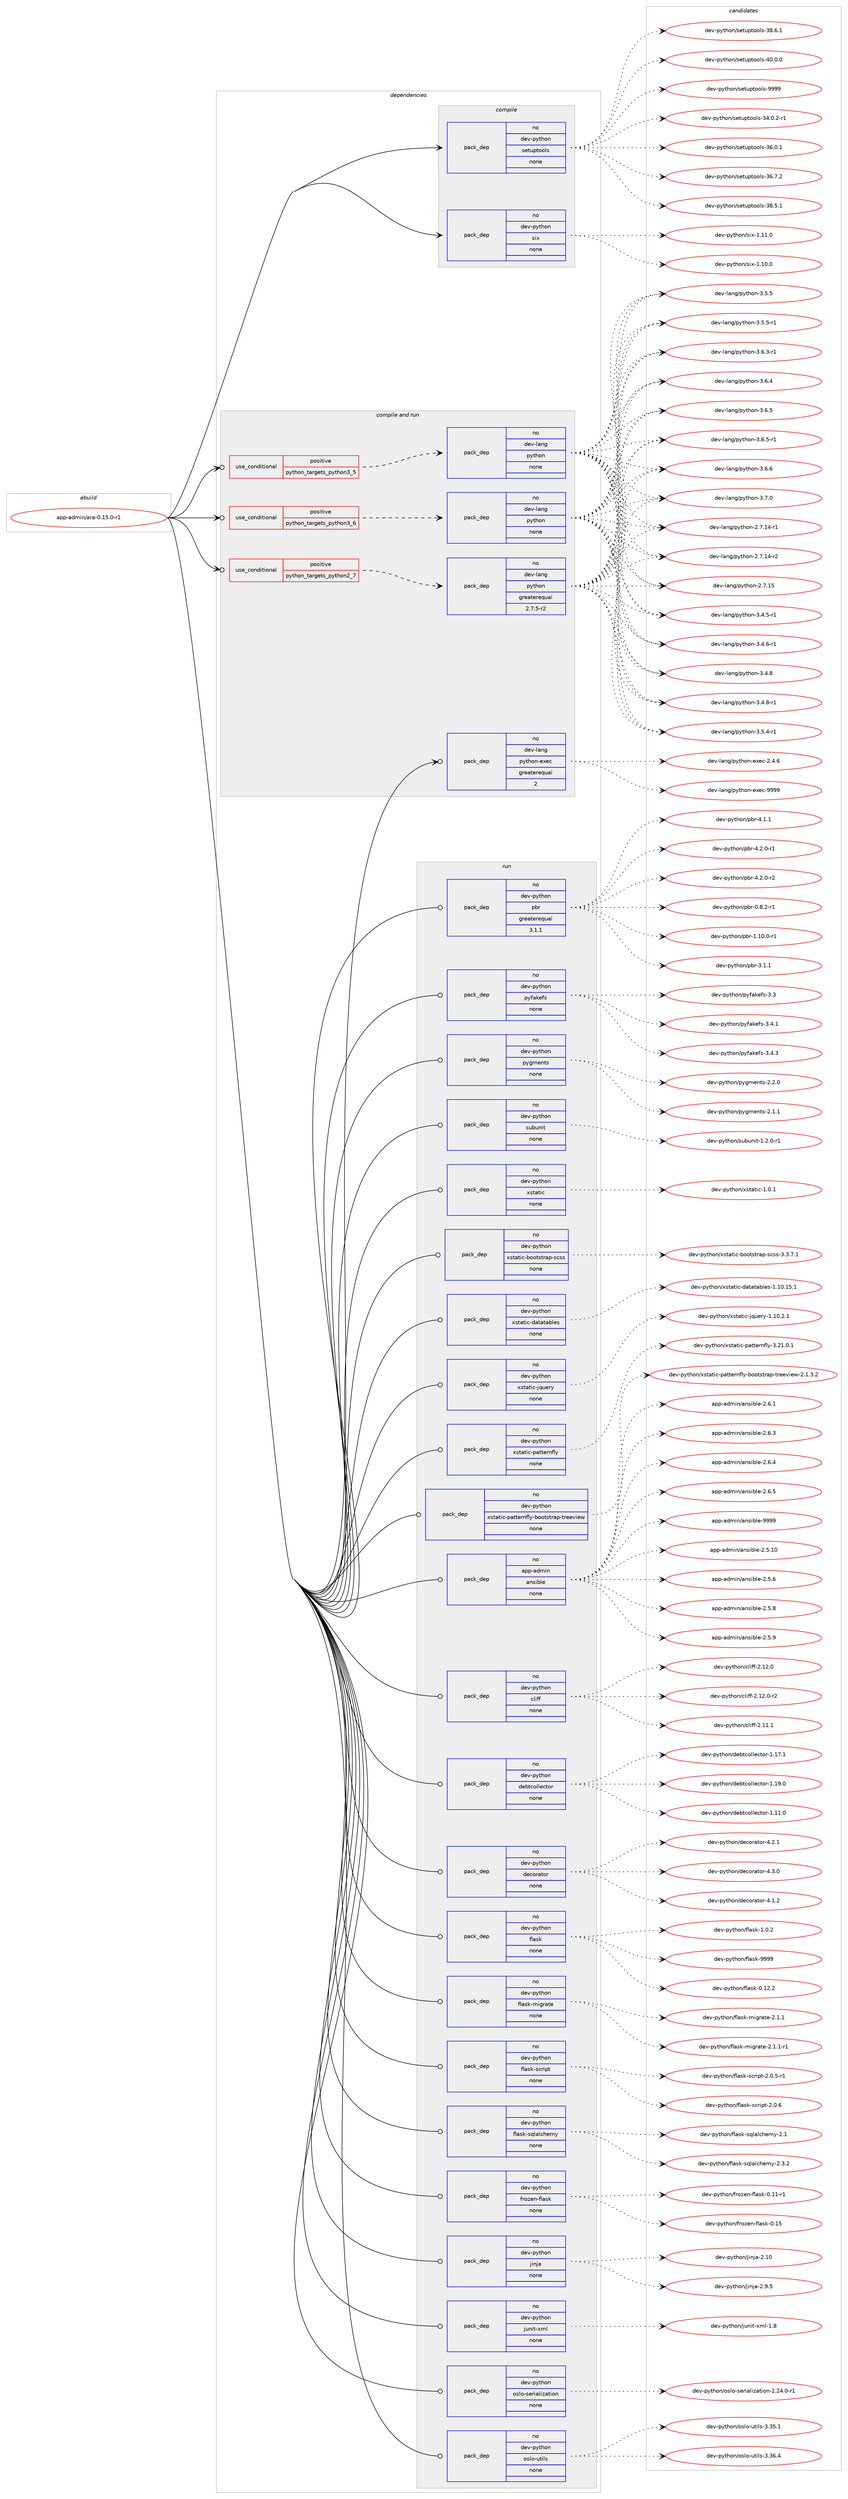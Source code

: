 digraph prolog {

# *************
# Graph options
# *************

newrank=true;
concentrate=true;
compound=true;
graph [rankdir=LR,fontname=Helvetica,fontsize=10,ranksep=1.5];#, ranksep=2.5, nodesep=0.2];
edge  [arrowhead=vee];
node  [fontname=Helvetica,fontsize=10];

# **********
# The ebuild
# **********

subgraph cluster_leftcol {
color=gray;
rank=same;
label=<<i>ebuild</i>>;
id [label="app-admin/ara-0.15.0-r1", color=red, width=4, href="../app-admin/ara-0.15.0-r1.svg"];
}

# ****************
# The dependencies
# ****************

subgraph cluster_midcol {
color=gray;
label=<<i>dependencies</i>>;
subgraph cluster_compile {
fillcolor="#eeeeee";
style=filled;
label=<<i>compile</i>>;
subgraph pack470 {
dependency551 [label=<<TABLE BORDER="0" CELLBORDER="1" CELLSPACING="0" CELLPADDING="4" WIDTH="220"><TR><TD ROWSPAN="6" CELLPADDING="30">pack_dep</TD></TR><TR><TD WIDTH="110">no</TD></TR><TR><TD>dev-python</TD></TR><TR><TD>setuptools</TD></TR><TR><TD>none</TD></TR><TR><TD></TD></TR></TABLE>>, shape=none, color=blue];
}
id:e -> dependency551:w [weight=20,style="solid",arrowhead="vee"];
subgraph pack471 {
dependency552 [label=<<TABLE BORDER="0" CELLBORDER="1" CELLSPACING="0" CELLPADDING="4" WIDTH="220"><TR><TD ROWSPAN="6" CELLPADDING="30">pack_dep</TD></TR><TR><TD WIDTH="110">no</TD></TR><TR><TD>dev-python</TD></TR><TR><TD>six</TD></TR><TR><TD>none</TD></TR><TR><TD></TD></TR></TABLE>>, shape=none, color=blue];
}
id:e -> dependency552:w [weight=20,style="solid",arrowhead="vee"];
}
subgraph cluster_compileandrun {
fillcolor="#eeeeee";
style=filled;
label=<<i>compile and run</i>>;
subgraph cond77 {
dependency553 [label=<<TABLE BORDER="0" CELLBORDER="1" CELLSPACING="0" CELLPADDING="4"><TR><TD ROWSPAN="3" CELLPADDING="10">use_conditional</TD></TR><TR><TD>positive</TD></TR><TR><TD>python_targets_python2_7</TD></TR></TABLE>>, shape=none, color=red];
subgraph pack472 {
dependency554 [label=<<TABLE BORDER="0" CELLBORDER="1" CELLSPACING="0" CELLPADDING="4" WIDTH="220"><TR><TD ROWSPAN="6" CELLPADDING="30">pack_dep</TD></TR><TR><TD WIDTH="110">no</TD></TR><TR><TD>dev-lang</TD></TR><TR><TD>python</TD></TR><TR><TD>greaterequal</TD></TR><TR><TD>2.7.5-r2</TD></TR></TABLE>>, shape=none, color=blue];
}
dependency553:e -> dependency554:w [weight=20,style="dashed",arrowhead="vee"];
}
id:e -> dependency553:w [weight=20,style="solid",arrowhead="odotvee"];
subgraph cond78 {
dependency555 [label=<<TABLE BORDER="0" CELLBORDER="1" CELLSPACING="0" CELLPADDING="4"><TR><TD ROWSPAN="3" CELLPADDING="10">use_conditional</TD></TR><TR><TD>positive</TD></TR><TR><TD>python_targets_python3_5</TD></TR></TABLE>>, shape=none, color=red];
subgraph pack473 {
dependency556 [label=<<TABLE BORDER="0" CELLBORDER="1" CELLSPACING="0" CELLPADDING="4" WIDTH="220"><TR><TD ROWSPAN="6" CELLPADDING="30">pack_dep</TD></TR><TR><TD WIDTH="110">no</TD></TR><TR><TD>dev-lang</TD></TR><TR><TD>python</TD></TR><TR><TD>none</TD></TR><TR><TD></TD></TR></TABLE>>, shape=none, color=blue];
}
dependency555:e -> dependency556:w [weight=20,style="dashed",arrowhead="vee"];
}
id:e -> dependency555:w [weight=20,style="solid",arrowhead="odotvee"];
subgraph cond79 {
dependency557 [label=<<TABLE BORDER="0" CELLBORDER="1" CELLSPACING="0" CELLPADDING="4"><TR><TD ROWSPAN="3" CELLPADDING="10">use_conditional</TD></TR><TR><TD>positive</TD></TR><TR><TD>python_targets_python3_6</TD></TR></TABLE>>, shape=none, color=red];
subgraph pack474 {
dependency558 [label=<<TABLE BORDER="0" CELLBORDER="1" CELLSPACING="0" CELLPADDING="4" WIDTH="220"><TR><TD ROWSPAN="6" CELLPADDING="30">pack_dep</TD></TR><TR><TD WIDTH="110">no</TD></TR><TR><TD>dev-lang</TD></TR><TR><TD>python</TD></TR><TR><TD>none</TD></TR><TR><TD></TD></TR></TABLE>>, shape=none, color=blue];
}
dependency557:e -> dependency558:w [weight=20,style="dashed",arrowhead="vee"];
}
id:e -> dependency557:w [weight=20,style="solid",arrowhead="odotvee"];
subgraph pack475 {
dependency559 [label=<<TABLE BORDER="0" CELLBORDER="1" CELLSPACING="0" CELLPADDING="4" WIDTH="220"><TR><TD ROWSPAN="6" CELLPADDING="30">pack_dep</TD></TR><TR><TD WIDTH="110">no</TD></TR><TR><TD>dev-lang</TD></TR><TR><TD>python-exec</TD></TR><TR><TD>greaterequal</TD></TR><TR><TD>2</TD></TR></TABLE>>, shape=none, color=blue];
}
id:e -> dependency559:w [weight=20,style="solid",arrowhead="odotvee"];
}
subgraph cluster_run {
fillcolor="#eeeeee";
style=filled;
label=<<i>run</i>>;
subgraph pack476 {
dependency560 [label=<<TABLE BORDER="0" CELLBORDER="1" CELLSPACING="0" CELLPADDING="4" WIDTH="220"><TR><TD ROWSPAN="6" CELLPADDING="30">pack_dep</TD></TR><TR><TD WIDTH="110">no</TD></TR><TR><TD>app-admin</TD></TR><TR><TD>ansible</TD></TR><TR><TD>none</TD></TR><TR><TD></TD></TR></TABLE>>, shape=none, color=blue];
}
id:e -> dependency560:w [weight=20,style="solid",arrowhead="odot"];
subgraph pack477 {
dependency561 [label=<<TABLE BORDER="0" CELLBORDER="1" CELLSPACING="0" CELLPADDING="4" WIDTH="220"><TR><TD ROWSPAN="6" CELLPADDING="30">pack_dep</TD></TR><TR><TD WIDTH="110">no</TD></TR><TR><TD>dev-python</TD></TR><TR><TD>cliff</TD></TR><TR><TD>none</TD></TR><TR><TD></TD></TR></TABLE>>, shape=none, color=blue];
}
id:e -> dependency561:w [weight=20,style="solid",arrowhead="odot"];
subgraph pack478 {
dependency562 [label=<<TABLE BORDER="0" CELLBORDER="1" CELLSPACING="0" CELLPADDING="4" WIDTH="220"><TR><TD ROWSPAN="6" CELLPADDING="30">pack_dep</TD></TR><TR><TD WIDTH="110">no</TD></TR><TR><TD>dev-python</TD></TR><TR><TD>debtcollector</TD></TR><TR><TD>none</TD></TR><TR><TD></TD></TR></TABLE>>, shape=none, color=blue];
}
id:e -> dependency562:w [weight=20,style="solid",arrowhead="odot"];
subgraph pack479 {
dependency563 [label=<<TABLE BORDER="0" CELLBORDER="1" CELLSPACING="0" CELLPADDING="4" WIDTH="220"><TR><TD ROWSPAN="6" CELLPADDING="30">pack_dep</TD></TR><TR><TD WIDTH="110">no</TD></TR><TR><TD>dev-python</TD></TR><TR><TD>decorator</TD></TR><TR><TD>none</TD></TR><TR><TD></TD></TR></TABLE>>, shape=none, color=blue];
}
id:e -> dependency563:w [weight=20,style="solid",arrowhead="odot"];
subgraph pack480 {
dependency564 [label=<<TABLE BORDER="0" CELLBORDER="1" CELLSPACING="0" CELLPADDING="4" WIDTH="220"><TR><TD ROWSPAN="6" CELLPADDING="30">pack_dep</TD></TR><TR><TD WIDTH="110">no</TD></TR><TR><TD>dev-python</TD></TR><TR><TD>flask</TD></TR><TR><TD>none</TD></TR><TR><TD></TD></TR></TABLE>>, shape=none, color=blue];
}
id:e -> dependency564:w [weight=20,style="solid",arrowhead="odot"];
subgraph pack481 {
dependency565 [label=<<TABLE BORDER="0" CELLBORDER="1" CELLSPACING="0" CELLPADDING="4" WIDTH="220"><TR><TD ROWSPAN="6" CELLPADDING="30">pack_dep</TD></TR><TR><TD WIDTH="110">no</TD></TR><TR><TD>dev-python</TD></TR><TR><TD>flask-migrate</TD></TR><TR><TD>none</TD></TR><TR><TD></TD></TR></TABLE>>, shape=none, color=blue];
}
id:e -> dependency565:w [weight=20,style="solid",arrowhead="odot"];
subgraph pack482 {
dependency566 [label=<<TABLE BORDER="0" CELLBORDER="1" CELLSPACING="0" CELLPADDING="4" WIDTH="220"><TR><TD ROWSPAN="6" CELLPADDING="30">pack_dep</TD></TR><TR><TD WIDTH="110">no</TD></TR><TR><TD>dev-python</TD></TR><TR><TD>flask-script</TD></TR><TR><TD>none</TD></TR><TR><TD></TD></TR></TABLE>>, shape=none, color=blue];
}
id:e -> dependency566:w [weight=20,style="solid",arrowhead="odot"];
subgraph pack483 {
dependency567 [label=<<TABLE BORDER="0" CELLBORDER="1" CELLSPACING="0" CELLPADDING="4" WIDTH="220"><TR><TD ROWSPAN="6" CELLPADDING="30">pack_dep</TD></TR><TR><TD WIDTH="110">no</TD></TR><TR><TD>dev-python</TD></TR><TR><TD>flask-sqlalchemy</TD></TR><TR><TD>none</TD></TR><TR><TD></TD></TR></TABLE>>, shape=none, color=blue];
}
id:e -> dependency567:w [weight=20,style="solid",arrowhead="odot"];
subgraph pack484 {
dependency568 [label=<<TABLE BORDER="0" CELLBORDER="1" CELLSPACING="0" CELLPADDING="4" WIDTH="220"><TR><TD ROWSPAN="6" CELLPADDING="30">pack_dep</TD></TR><TR><TD WIDTH="110">no</TD></TR><TR><TD>dev-python</TD></TR><TR><TD>frozen-flask</TD></TR><TR><TD>none</TD></TR><TR><TD></TD></TR></TABLE>>, shape=none, color=blue];
}
id:e -> dependency568:w [weight=20,style="solid",arrowhead="odot"];
subgraph pack485 {
dependency569 [label=<<TABLE BORDER="0" CELLBORDER="1" CELLSPACING="0" CELLPADDING="4" WIDTH="220"><TR><TD ROWSPAN="6" CELLPADDING="30">pack_dep</TD></TR><TR><TD WIDTH="110">no</TD></TR><TR><TD>dev-python</TD></TR><TR><TD>jinja</TD></TR><TR><TD>none</TD></TR><TR><TD></TD></TR></TABLE>>, shape=none, color=blue];
}
id:e -> dependency569:w [weight=20,style="solid",arrowhead="odot"];
subgraph pack486 {
dependency570 [label=<<TABLE BORDER="0" CELLBORDER="1" CELLSPACING="0" CELLPADDING="4" WIDTH="220"><TR><TD ROWSPAN="6" CELLPADDING="30">pack_dep</TD></TR><TR><TD WIDTH="110">no</TD></TR><TR><TD>dev-python</TD></TR><TR><TD>junit-xml</TD></TR><TR><TD>none</TD></TR><TR><TD></TD></TR></TABLE>>, shape=none, color=blue];
}
id:e -> dependency570:w [weight=20,style="solid",arrowhead="odot"];
subgraph pack487 {
dependency571 [label=<<TABLE BORDER="0" CELLBORDER="1" CELLSPACING="0" CELLPADDING="4" WIDTH="220"><TR><TD ROWSPAN="6" CELLPADDING="30">pack_dep</TD></TR><TR><TD WIDTH="110">no</TD></TR><TR><TD>dev-python</TD></TR><TR><TD>oslo-serialization</TD></TR><TR><TD>none</TD></TR><TR><TD></TD></TR></TABLE>>, shape=none, color=blue];
}
id:e -> dependency571:w [weight=20,style="solid",arrowhead="odot"];
subgraph pack488 {
dependency572 [label=<<TABLE BORDER="0" CELLBORDER="1" CELLSPACING="0" CELLPADDING="4" WIDTH="220"><TR><TD ROWSPAN="6" CELLPADDING="30">pack_dep</TD></TR><TR><TD WIDTH="110">no</TD></TR><TR><TD>dev-python</TD></TR><TR><TD>oslo-utils</TD></TR><TR><TD>none</TD></TR><TR><TD></TD></TR></TABLE>>, shape=none, color=blue];
}
id:e -> dependency572:w [weight=20,style="solid",arrowhead="odot"];
subgraph pack489 {
dependency573 [label=<<TABLE BORDER="0" CELLBORDER="1" CELLSPACING="0" CELLPADDING="4" WIDTH="220"><TR><TD ROWSPAN="6" CELLPADDING="30">pack_dep</TD></TR><TR><TD WIDTH="110">no</TD></TR><TR><TD>dev-python</TD></TR><TR><TD>pbr</TD></TR><TR><TD>greaterequal</TD></TR><TR><TD>3.1.1</TD></TR></TABLE>>, shape=none, color=blue];
}
id:e -> dependency573:w [weight=20,style="solid",arrowhead="odot"];
subgraph pack490 {
dependency574 [label=<<TABLE BORDER="0" CELLBORDER="1" CELLSPACING="0" CELLPADDING="4" WIDTH="220"><TR><TD ROWSPAN="6" CELLPADDING="30">pack_dep</TD></TR><TR><TD WIDTH="110">no</TD></TR><TR><TD>dev-python</TD></TR><TR><TD>pyfakefs</TD></TR><TR><TD>none</TD></TR><TR><TD></TD></TR></TABLE>>, shape=none, color=blue];
}
id:e -> dependency574:w [weight=20,style="solid",arrowhead="odot"];
subgraph pack491 {
dependency575 [label=<<TABLE BORDER="0" CELLBORDER="1" CELLSPACING="0" CELLPADDING="4" WIDTH="220"><TR><TD ROWSPAN="6" CELLPADDING="30">pack_dep</TD></TR><TR><TD WIDTH="110">no</TD></TR><TR><TD>dev-python</TD></TR><TR><TD>pygments</TD></TR><TR><TD>none</TD></TR><TR><TD></TD></TR></TABLE>>, shape=none, color=blue];
}
id:e -> dependency575:w [weight=20,style="solid",arrowhead="odot"];
subgraph pack492 {
dependency576 [label=<<TABLE BORDER="0" CELLBORDER="1" CELLSPACING="0" CELLPADDING="4" WIDTH="220"><TR><TD ROWSPAN="6" CELLPADDING="30">pack_dep</TD></TR><TR><TD WIDTH="110">no</TD></TR><TR><TD>dev-python</TD></TR><TR><TD>subunit</TD></TR><TR><TD>none</TD></TR><TR><TD></TD></TR></TABLE>>, shape=none, color=blue];
}
id:e -> dependency576:w [weight=20,style="solid",arrowhead="odot"];
subgraph pack493 {
dependency577 [label=<<TABLE BORDER="0" CELLBORDER="1" CELLSPACING="0" CELLPADDING="4" WIDTH="220"><TR><TD ROWSPAN="6" CELLPADDING="30">pack_dep</TD></TR><TR><TD WIDTH="110">no</TD></TR><TR><TD>dev-python</TD></TR><TR><TD>xstatic</TD></TR><TR><TD>none</TD></TR><TR><TD></TD></TR></TABLE>>, shape=none, color=blue];
}
id:e -> dependency577:w [weight=20,style="solid",arrowhead="odot"];
subgraph pack494 {
dependency578 [label=<<TABLE BORDER="0" CELLBORDER="1" CELLSPACING="0" CELLPADDING="4" WIDTH="220"><TR><TD ROWSPAN="6" CELLPADDING="30">pack_dep</TD></TR><TR><TD WIDTH="110">no</TD></TR><TR><TD>dev-python</TD></TR><TR><TD>xstatic-bootstrap-scss</TD></TR><TR><TD>none</TD></TR><TR><TD></TD></TR></TABLE>>, shape=none, color=blue];
}
id:e -> dependency578:w [weight=20,style="solid",arrowhead="odot"];
subgraph pack495 {
dependency579 [label=<<TABLE BORDER="0" CELLBORDER="1" CELLSPACING="0" CELLPADDING="4" WIDTH="220"><TR><TD ROWSPAN="6" CELLPADDING="30">pack_dep</TD></TR><TR><TD WIDTH="110">no</TD></TR><TR><TD>dev-python</TD></TR><TR><TD>xstatic-datatables</TD></TR><TR><TD>none</TD></TR><TR><TD></TD></TR></TABLE>>, shape=none, color=blue];
}
id:e -> dependency579:w [weight=20,style="solid",arrowhead="odot"];
subgraph pack496 {
dependency580 [label=<<TABLE BORDER="0" CELLBORDER="1" CELLSPACING="0" CELLPADDING="4" WIDTH="220"><TR><TD ROWSPAN="6" CELLPADDING="30">pack_dep</TD></TR><TR><TD WIDTH="110">no</TD></TR><TR><TD>dev-python</TD></TR><TR><TD>xstatic-jquery</TD></TR><TR><TD>none</TD></TR><TR><TD></TD></TR></TABLE>>, shape=none, color=blue];
}
id:e -> dependency580:w [weight=20,style="solid",arrowhead="odot"];
subgraph pack497 {
dependency581 [label=<<TABLE BORDER="0" CELLBORDER="1" CELLSPACING="0" CELLPADDING="4" WIDTH="220"><TR><TD ROWSPAN="6" CELLPADDING="30">pack_dep</TD></TR><TR><TD WIDTH="110">no</TD></TR><TR><TD>dev-python</TD></TR><TR><TD>xstatic-patternfly</TD></TR><TR><TD>none</TD></TR><TR><TD></TD></TR></TABLE>>, shape=none, color=blue];
}
id:e -> dependency581:w [weight=20,style="solid",arrowhead="odot"];
subgraph pack498 {
dependency582 [label=<<TABLE BORDER="0" CELLBORDER="1" CELLSPACING="0" CELLPADDING="4" WIDTH="220"><TR><TD ROWSPAN="6" CELLPADDING="30">pack_dep</TD></TR><TR><TD WIDTH="110">no</TD></TR><TR><TD>dev-python</TD></TR><TR><TD>xstatic-patternfly-bootstrap-treeview</TD></TR><TR><TD>none</TD></TR><TR><TD></TD></TR></TABLE>>, shape=none, color=blue];
}
id:e -> dependency582:w [weight=20,style="solid",arrowhead="odot"];
}
}

# **************
# The candidates
# **************

subgraph cluster_choices {
rank=same;
color=gray;
label=<<i>candidates</i>>;

subgraph choice470 {
color=black;
nodesep=1;
choice1001011184511212111610411111047115101116117112116111111108115455152464846504511449 [label="dev-python/setuptools-34.0.2-r1", color=red, width=4,href="../dev-python/setuptools-34.0.2-r1.svg"];
choice100101118451121211161041111104711510111611711211611111110811545515446484649 [label="dev-python/setuptools-36.0.1", color=red, width=4,href="../dev-python/setuptools-36.0.1.svg"];
choice100101118451121211161041111104711510111611711211611111110811545515446554650 [label="dev-python/setuptools-36.7.2", color=red, width=4,href="../dev-python/setuptools-36.7.2.svg"];
choice100101118451121211161041111104711510111611711211611111110811545515646534649 [label="dev-python/setuptools-38.5.1", color=red, width=4,href="../dev-python/setuptools-38.5.1.svg"];
choice100101118451121211161041111104711510111611711211611111110811545515646544649 [label="dev-python/setuptools-38.6.1", color=red, width=4,href="../dev-python/setuptools-38.6.1.svg"];
choice100101118451121211161041111104711510111611711211611111110811545524846484648 [label="dev-python/setuptools-40.0.0", color=red, width=4,href="../dev-python/setuptools-40.0.0.svg"];
choice10010111845112121116104111110471151011161171121161111111081154557575757 [label="dev-python/setuptools-9999", color=red, width=4,href="../dev-python/setuptools-9999.svg"];
dependency551:e -> choice1001011184511212111610411111047115101116117112116111111108115455152464846504511449:w [style=dotted,weight="100"];
dependency551:e -> choice100101118451121211161041111104711510111611711211611111110811545515446484649:w [style=dotted,weight="100"];
dependency551:e -> choice100101118451121211161041111104711510111611711211611111110811545515446554650:w [style=dotted,weight="100"];
dependency551:e -> choice100101118451121211161041111104711510111611711211611111110811545515646534649:w [style=dotted,weight="100"];
dependency551:e -> choice100101118451121211161041111104711510111611711211611111110811545515646544649:w [style=dotted,weight="100"];
dependency551:e -> choice100101118451121211161041111104711510111611711211611111110811545524846484648:w [style=dotted,weight="100"];
dependency551:e -> choice10010111845112121116104111110471151011161171121161111111081154557575757:w [style=dotted,weight="100"];
}
subgraph choice471 {
color=black;
nodesep=1;
choice100101118451121211161041111104711510512045494649484648 [label="dev-python/six-1.10.0", color=red, width=4,href="../dev-python/six-1.10.0.svg"];
choice100101118451121211161041111104711510512045494649494648 [label="dev-python/six-1.11.0", color=red, width=4,href="../dev-python/six-1.11.0.svg"];
dependency552:e -> choice100101118451121211161041111104711510512045494649484648:w [style=dotted,weight="100"];
dependency552:e -> choice100101118451121211161041111104711510512045494649494648:w [style=dotted,weight="100"];
}
subgraph choice472 {
color=black;
nodesep=1;
choice100101118451089711010347112121116104111110455046554649524511449 [label="dev-lang/python-2.7.14-r1", color=red, width=4,href="../dev-lang/python-2.7.14-r1.svg"];
choice100101118451089711010347112121116104111110455046554649524511450 [label="dev-lang/python-2.7.14-r2", color=red, width=4,href="../dev-lang/python-2.7.14-r2.svg"];
choice10010111845108971101034711212111610411111045504655464953 [label="dev-lang/python-2.7.15", color=red, width=4,href="../dev-lang/python-2.7.15.svg"];
choice1001011184510897110103471121211161041111104551465246534511449 [label="dev-lang/python-3.4.5-r1", color=red, width=4,href="../dev-lang/python-3.4.5-r1.svg"];
choice1001011184510897110103471121211161041111104551465246544511449 [label="dev-lang/python-3.4.6-r1", color=red, width=4,href="../dev-lang/python-3.4.6-r1.svg"];
choice100101118451089711010347112121116104111110455146524656 [label="dev-lang/python-3.4.8", color=red, width=4,href="../dev-lang/python-3.4.8.svg"];
choice1001011184510897110103471121211161041111104551465246564511449 [label="dev-lang/python-3.4.8-r1", color=red, width=4,href="../dev-lang/python-3.4.8-r1.svg"];
choice1001011184510897110103471121211161041111104551465346524511449 [label="dev-lang/python-3.5.4-r1", color=red, width=4,href="../dev-lang/python-3.5.4-r1.svg"];
choice100101118451089711010347112121116104111110455146534653 [label="dev-lang/python-3.5.5", color=red, width=4,href="../dev-lang/python-3.5.5.svg"];
choice1001011184510897110103471121211161041111104551465346534511449 [label="dev-lang/python-3.5.5-r1", color=red, width=4,href="../dev-lang/python-3.5.5-r1.svg"];
choice1001011184510897110103471121211161041111104551465446514511449 [label="dev-lang/python-3.6.3-r1", color=red, width=4,href="../dev-lang/python-3.6.3-r1.svg"];
choice100101118451089711010347112121116104111110455146544652 [label="dev-lang/python-3.6.4", color=red, width=4,href="../dev-lang/python-3.6.4.svg"];
choice100101118451089711010347112121116104111110455146544653 [label="dev-lang/python-3.6.5", color=red, width=4,href="../dev-lang/python-3.6.5.svg"];
choice1001011184510897110103471121211161041111104551465446534511449 [label="dev-lang/python-3.6.5-r1", color=red, width=4,href="../dev-lang/python-3.6.5-r1.svg"];
choice100101118451089711010347112121116104111110455146544654 [label="dev-lang/python-3.6.6", color=red, width=4,href="../dev-lang/python-3.6.6.svg"];
choice100101118451089711010347112121116104111110455146554648 [label="dev-lang/python-3.7.0", color=red, width=4,href="../dev-lang/python-3.7.0.svg"];
dependency554:e -> choice100101118451089711010347112121116104111110455046554649524511449:w [style=dotted,weight="100"];
dependency554:e -> choice100101118451089711010347112121116104111110455046554649524511450:w [style=dotted,weight="100"];
dependency554:e -> choice10010111845108971101034711212111610411111045504655464953:w [style=dotted,weight="100"];
dependency554:e -> choice1001011184510897110103471121211161041111104551465246534511449:w [style=dotted,weight="100"];
dependency554:e -> choice1001011184510897110103471121211161041111104551465246544511449:w [style=dotted,weight="100"];
dependency554:e -> choice100101118451089711010347112121116104111110455146524656:w [style=dotted,weight="100"];
dependency554:e -> choice1001011184510897110103471121211161041111104551465246564511449:w [style=dotted,weight="100"];
dependency554:e -> choice1001011184510897110103471121211161041111104551465346524511449:w [style=dotted,weight="100"];
dependency554:e -> choice100101118451089711010347112121116104111110455146534653:w [style=dotted,weight="100"];
dependency554:e -> choice1001011184510897110103471121211161041111104551465346534511449:w [style=dotted,weight="100"];
dependency554:e -> choice1001011184510897110103471121211161041111104551465446514511449:w [style=dotted,weight="100"];
dependency554:e -> choice100101118451089711010347112121116104111110455146544652:w [style=dotted,weight="100"];
dependency554:e -> choice100101118451089711010347112121116104111110455146544653:w [style=dotted,weight="100"];
dependency554:e -> choice1001011184510897110103471121211161041111104551465446534511449:w [style=dotted,weight="100"];
dependency554:e -> choice100101118451089711010347112121116104111110455146544654:w [style=dotted,weight="100"];
dependency554:e -> choice100101118451089711010347112121116104111110455146554648:w [style=dotted,weight="100"];
}
subgraph choice473 {
color=black;
nodesep=1;
choice100101118451089711010347112121116104111110455046554649524511449 [label="dev-lang/python-2.7.14-r1", color=red, width=4,href="../dev-lang/python-2.7.14-r1.svg"];
choice100101118451089711010347112121116104111110455046554649524511450 [label="dev-lang/python-2.7.14-r2", color=red, width=4,href="../dev-lang/python-2.7.14-r2.svg"];
choice10010111845108971101034711212111610411111045504655464953 [label="dev-lang/python-2.7.15", color=red, width=4,href="../dev-lang/python-2.7.15.svg"];
choice1001011184510897110103471121211161041111104551465246534511449 [label="dev-lang/python-3.4.5-r1", color=red, width=4,href="../dev-lang/python-3.4.5-r1.svg"];
choice1001011184510897110103471121211161041111104551465246544511449 [label="dev-lang/python-3.4.6-r1", color=red, width=4,href="../dev-lang/python-3.4.6-r1.svg"];
choice100101118451089711010347112121116104111110455146524656 [label="dev-lang/python-3.4.8", color=red, width=4,href="../dev-lang/python-3.4.8.svg"];
choice1001011184510897110103471121211161041111104551465246564511449 [label="dev-lang/python-3.4.8-r1", color=red, width=4,href="../dev-lang/python-3.4.8-r1.svg"];
choice1001011184510897110103471121211161041111104551465346524511449 [label="dev-lang/python-3.5.4-r1", color=red, width=4,href="../dev-lang/python-3.5.4-r1.svg"];
choice100101118451089711010347112121116104111110455146534653 [label="dev-lang/python-3.5.5", color=red, width=4,href="../dev-lang/python-3.5.5.svg"];
choice1001011184510897110103471121211161041111104551465346534511449 [label="dev-lang/python-3.5.5-r1", color=red, width=4,href="../dev-lang/python-3.5.5-r1.svg"];
choice1001011184510897110103471121211161041111104551465446514511449 [label="dev-lang/python-3.6.3-r1", color=red, width=4,href="../dev-lang/python-3.6.3-r1.svg"];
choice100101118451089711010347112121116104111110455146544652 [label="dev-lang/python-3.6.4", color=red, width=4,href="../dev-lang/python-3.6.4.svg"];
choice100101118451089711010347112121116104111110455146544653 [label="dev-lang/python-3.6.5", color=red, width=4,href="../dev-lang/python-3.6.5.svg"];
choice1001011184510897110103471121211161041111104551465446534511449 [label="dev-lang/python-3.6.5-r1", color=red, width=4,href="../dev-lang/python-3.6.5-r1.svg"];
choice100101118451089711010347112121116104111110455146544654 [label="dev-lang/python-3.6.6", color=red, width=4,href="../dev-lang/python-3.6.6.svg"];
choice100101118451089711010347112121116104111110455146554648 [label="dev-lang/python-3.7.0", color=red, width=4,href="../dev-lang/python-3.7.0.svg"];
dependency556:e -> choice100101118451089711010347112121116104111110455046554649524511449:w [style=dotted,weight="100"];
dependency556:e -> choice100101118451089711010347112121116104111110455046554649524511450:w [style=dotted,weight="100"];
dependency556:e -> choice10010111845108971101034711212111610411111045504655464953:w [style=dotted,weight="100"];
dependency556:e -> choice1001011184510897110103471121211161041111104551465246534511449:w [style=dotted,weight="100"];
dependency556:e -> choice1001011184510897110103471121211161041111104551465246544511449:w [style=dotted,weight="100"];
dependency556:e -> choice100101118451089711010347112121116104111110455146524656:w [style=dotted,weight="100"];
dependency556:e -> choice1001011184510897110103471121211161041111104551465246564511449:w [style=dotted,weight="100"];
dependency556:e -> choice1001011184510897110103471121211161041111104551465346524511449:w [style=dotted,weight="100"];
dependency556:e -> choice100101118451089711010347112121116104111110455146534653:w [style=dotted,weight="100"];
dependency556:e -> choice1001011184510897110103471121211161041111104551465346534511449:w [style=dotted,weight="100"];
dependency556:e -> choice1001011184510897110103471121211161041111104551465446514511449:w [style=dotted,weight="100"];
dependency556:e -> choice100101118451089711010347112121116104111110455146544652:w [style=dotted,weight="100"];
dependency556:e -> choice100101118451089711010347112121116104111110455146544653:w [style=dotted,weight="100"];
dependency556:e -> choice1001011184510897110103471121211161041111104551465446534511449:w [style=dotted,weight="100"];
dependency556:e -> choice100101118451089711010347112121116104111110455146544654:w [style=dotted,weight="100"];
dependency556:e -> choice100101118451089711010347112121116104111110455146554648:w [style=dotted,weight="100"];
}
subgraph choice474 {
color=black;
nodesep=1;
choice100101118451089711010347112121116104111110455046554649524511449 [label="dev-lang/python-2.7.14-r1", color=red, width=4,href="../dev-lang/python-2.7.14-r1.svg"];
choice100101118451089711010347112121116104111110455046554649524511450 [label="dev-lang/python-2.7.14-r2", color=red, width=4,href="../dev-lang/python-2.7.14-r2.svg"];
choice10010111845108971101034711212111610411111045504655464953 [label="dev-lang/python-2.7.15", color=red, width=4,href="../dev-lang/python-2.7.15.svg"];
choice1001011184510897110103471121211161041111104551465246534511449 [label="dev-lang/python-3.4.5-r1", color=red, width=4,href="../dev-lang/python-3.4.5-r1.svg"];
choice1001011184510897110103471121211161041111104551465246544511449 [label="dev-lang/python-3.4.6-r1", color=red, width=4,href="../dev-lang/python-3.4.6-r1.svg"];
choice100101118451089711010347112121116104111110455146524656 [label="dev-lang/python-3.4.8", color=red, width=4,href="../dev-lang/python-3.4.8.svg"];
choice1001011184510897110103471121211161041111104551465246564511449 [label="dev-lang/python-3.4.8-r1", color=red, width=4,href="../dev-lang/python-3.4.8-r1.svg"];
choice1001011184510897110103471121211161041111104551465346524511449 [label="dev-lang/python-3.5.4-r1", color=red, width=4,href="../dev-lang/python-3.5.4-r1.svg"];
choice100101118451089711010347112121116104111110455146534653 [label="dev-lang/python-3.5.5", color=red, width=4,href="../dev-lang/python-3.5.5.svg"];
choice1001011184510897110103471121211161041111104551465346534511449 [label="dev-lang/python-3.5.5-r1", color=red, width=4,href="../dev-lang/python-3.5.5-r1.svg"];
choice1001011184510897110103471121211161041111104551465446514511449 [label="dev-lang/python-3.6.3-r1", color=red, width=4,href="../dev-lang/python-3.6.3-r1.svg"];
choice100101118451089711010347112121116104111110455146544652 [label="dev-lang/python-3.6.4", color=red, width=4,href="../dev-lang/python-3.6.4.svg"];
choice100101118451089711010347112121116104111110455146544653 [label="dev-lang/python-3.6.5", color=red, width=4,href="../dev-lang/python-3.6.5.svg"];
choice1001011184510897110103471121211161041111104551465446534511449 [label="dev-lang/python-3.6.5-r1", color=red, width=4,href="../dev-lang/python-3.6.5-r1.svg"];
choice100101118451089711010347112121116104111110455146544654 [label="dev-lang/python-3.6.6", color=red, width=4,href="../dev-lang/python-3.6.6.svg"];
choice100101118451089711010347112121116104111110455146554648 [label="dev-lang/python-3.7.0", color=red, width=4,href="../dev-lang/python-3.7.0.svg"];
dependency558:e -> choice100101118451089711010347112121116104111110455046554649524511449:w [style=dotted,weight="100"];
dependency558:e -> choice100101118451089711010347112121116104111110455046554649524511450:w [style=dotted,weight="100"];
dependency558:e -> choice10010111845108971101034711212111610411111045504655464953:w [style=dotted,weight="100"];
dependency558:e -> choice1001011184510897110103471121211161041111104551465246534511449:w [style=dotted,weight="100"];
dependency558:e -> choice1001011184510897110103471121211161041111104551465246544511449:w [style=dotted,weight="100"];
dependency558:e -> choice100101118451089711010347112121116104111110455146524656:w [style=dotted,weight="100"];
dependency558:e -> choice1001011184510897110103471121211161041111104551465246564511449:w [style=dotted,weight="100"];
dependency558:e -> choice1001011184510897110103471121211161041111104551465346524511449:w [style=dotted,weight="100"];
dependency558:e -> choice100101118451089711010347112121116104111110455146534653:w [style=dotted,weight="100"];
dependency558:e -> choice1001011184510897110103471121211161041111104551465346534511449:w [style=dotted,weight="100"];
dependency558:e -> choice1001011184510897110103471121211161041111104551465446514511449:w [style=dotted,weight="100"];
dependency558:e -> choice100101118451089711010347112121116104111110455146544652:w [style=dotted,weight="100"];
dependency558:e -> choice100101118451089711010347112121116104111110455146544653:w [style=dotted,weight="100"];
dependency558:e -> choice1001011184510897110103471121211161041111104551465446534511449:w [style=dotted,weight="100"];
dependency558:e -> choice100101118451089711010347112121116104111110455146544654:w [style=dotted,weight="100"];
dependency558:e -> choice100101118451089711010347112121116104111110455146554648:w [style=dotted,weight="100"];
}
subgraph choice475 {
color=black;
nodesep=1;
choice1001011184510897110103471121211161041111104510112010199455046524654 [label="dev-lang/python-exec-2.4.6", color=red, width=4,href="../dev-lang/python-exec-2.4.6.svg"];
choice10010111845108971101034711212111610411111045101120101994557575757 [label="dev-lang/python-exec-9999", color=red, width=4,href="../dev-lang/python-exec-9999.svg"];
dependency559:e -> choice1001011184510897110103471121211161041111104510112010199455046524654:w [style=dotted,weight="100"];
dependency559:e -> choice10010111845108971101034711212111610411111045101120101994557575757:w [style=dotted,weight="100"];
}
subgraph choice476 {
color=black;
nodesep=1;
choice97112112459710010910511047971101151059810810145504653464948 [label="app-admin/ansible-2.5.10", color=red, width=4,href="../app-admin/ansible-2.5.10.svg"];
choice971121124597100109105110479711011510598108101455046534654 [label="app-admin/ansible-2.5.6", color=red, width=4,href="../app-admin/ansible-2.5.6.svg"];
choice971121124597100109105110479711011510598108101455046534656 [label="app-admin/ansible-2.5.8", color=red, width=4,href="../app-admin/ansible-2.5.8.svg"];
choice971121124597100109105110479711011510598108101455046534657 [label="app-admin/ansible-2.5.9", color=red, width=4,href="../app-admin/ansible-2.5.9.svg"];
choice971121124597100109105110479711011510598108101455046544649 [label="app-admin/ansible-2.6.1", color=red, width=4,href="../app-admin/ansible-2.6.1.svg"];
choice971121124597100109105110479711011510598108101455046544651 [label="app-admin/ansible-2.6.3", color=red, width=4,href="../app-admin/ansible-2.6.3.svg"];
choice971121124597100109105110479711011510598108101455046544652 [label="app-admin/ansible-2.6.4", color=red, width=4,href="../app-admin/ansible-2.6.4.svg"];
choice971121124597100109105110479711011510598108101455046544653 [label="app-admin/ansible-2.6.5", color=red, width=4,href="../app-admin/ansible-2.6.5.svg"];
choice9711211245971001091051104797110115105981081014557575757 [label="app-admin/ansible-9999", color=red, width=4,href="../app-admin/ansible-9999.svg"];
dependency560:e -> choice97112112459710010910511047971101151059810810145504653464948:w [style=dotted,weight="100"];
dependency560:e -> choice971121124597100109105110479711011510598108101455046534654:w [style=dotted,weight="100"];
dependency560:e -> choice971121124597100109105110479711011510598108101455046534656:w [style=dotted,weight="100"];
dependency560:e -> choice971121124597100109105110479711011510598108101455046534657:w [style=dotted,weight="100"];
dependency560:e -> choice971121124597100109105110479711011510598108101455046544649:w [style=dotted,weight="100"];
dependency560:e -> choice971121124597100109105110479711011510598108101455046544651:w [style=dotted,weight="100"];
dependency560:e -> choice971121124597100109105110479711011510598108101455046544652:w [style=dotted,weight="100"];
dependency560:e -> choice971121124597100109105110479711011510598108101455046544653:w [style=dotted,weight="100"];
dependency560:e -> choice9711211245971001091051104797110115105981081014557575757:w [style=dotted,weight="100"];
}
subgraph choice477 {
color=black;
nodesep=1;
choice10010111845112121116104111110479910810510210245504649494649 [label="dev-python/cliff-2.11.1", color=red, width=4,href="../dev-python/cliff-2.11.1.svg"];
choice10010111845112121116104111110479910810510210245504649504648 [label="dev-python/cliff-2.12.0", color=red, width=4,href="../dev-python/cliff-2.12.0.svg"];
choice100101118451121211161041111104799108105102102455046495046484511450 [label="dev-python/cliff-2.12.0-r2", color=red, width=4,href="../dev-python/cliff-2.12.0-r2.svg"];
dependency561:e -> choice10010111845112121116104111110479910810510210245504649494649:w [style=dotted,weight="100"];
dependency561:e -> choice10010111845112121116104111110479910810510210245504649504648:w [style=dotted,weight="100"];
dependency561:e -> choice100101118451121211161041111104799108105102102455046495046484511450:w [style=dotted,weight="100"];
}
subgraph choice478 {
color=black;
nodesep=1;
choice100101118451121211161041111104710010198116991111081081019911611111445494649494648 [label="dev-python/debtcollector-1.11.0", color=red, width=4,href="../dev-python/debtcollector-1.11.0.svg"];
choice100101118451121211161041111104710010198116991111081081019911611111445494649554649 [label="dev-python/debtcollector-1.17.1", color=red, width=4,href="../dev-python/debtcollector-1.17.1.svg"];
choice100101118451121211161041111104710010198116991111081081019911611111445494649574648 [label="dev-python/debtcollector-1.19.0", color=red, width=4,href="../dev-python/debtcollector-1.19.0.svg"];
dependency562:e -> choice100101118451121211161041111104710010198116991111081081019911611111445494649494648:w [style=dotted,weight="100"];
dependency562:e -> choice100101118451121211161041111104710010198116991111081081019911611111445494649554649:w [style=dotted,weight="100"];
dependency562:e -> choice100101118451121211161041111104710010198116991111081081019911611111445494649574648:w [style=dotted,weight="100"];
}
subgraph choice479 {
color=black;
nodesep=1;
choice10010111845112121116104111110471001019911111497116111114455246494650 [label="dev-python/decorator-4.1.2", color=red, width=4,href="../dev-python/decorator-4.1.2.svg"];
choice10010111845112121116104111110471001019911111497116111114455246504649 [label="dev-python/decorator-4.2.1", color=red, width=4,href="../dev-python/decorator-4.2.1.svg"];
choice10010111845112121116104111110471001019911111497116111114455246514648 [label="dev-python/decorator-4.3.0", color=red, width=4,href="../dev-python/decorator-4.3.0.svg"];
dependency563:e -> choice10010111845112121116104111110471001019911111497116111114455246494650:w [style=dotted,weight="100"];
dependency563:e -> choice10010111845112121116104111110471001019911111497116111114455246504649:w [style=dotted,weight="100"];
dependency563:e -> choice10010111845112121116104111110471001019911111497116111114455246514648:w [style=dotted,weight="100"];
}
subgraph choice480 {
color=black;
nodesep=1;
choice10010111845112121116104111110471021089711510745484649504650 [label="dev-python/flask-0.12.2", color=red, width=4,href="../dev-python/flask-0.12.2.svg"];
choice100101118451121211161041111104710210897115107454946484650 [label="dev-python/flask-1.0.2", color=red, width=4,href="../dev-python/flask-1.0.2.svg"];
choice1001011184511212111610411111047102108971151074557575757 [label="dev-python/flask-9999", color=red, width=4,href="../dev-python/flask-9999.svg"];
dependency564:e -> choice10010111845112121116104111110471021089711510745484649504650:w [style=dotted,weight="100"];
dependency564:e -> choice100101118451121211161041111104710210897115107454946484650:w [style=dotted,weight="100"];
dependency564:e -> choice1001011184511212111610411111047102108971151074557575757:w [style=dotted,weight="100"];
}
subgraph choice481 {
color=black;
nodesep=1;
choice1001011184511212111610411111047102108971151074510910510311497116101455046494649 [label="dev-python/flask-migrate-2.1.1", color=red, width=4,href="../dev-python/flask-migrate-2.1.1.svg"];
choice10010111845112121116104111110471021089711510745109105103114971161014550464946494511449 [label="dev-python/flask-migrate-2.1.1-r1", color=red, width=4,href="../dev-python/flask-migrate-2.1.1-r1.svg"];
dependency565:e -> choice1001011184511212111610411111047102108971151074510910510311497116101455046494649:w [style=dotted,weight="100"];
dependency565:e -> choice10010111845112121116104111110471021089711510745109105103114971161014550464946494511449:w [style=dotted,weight="100"];
}
subgraph choice482 {
color=black;
nodesep=1;
choice10010111845112121116104111110471021089711510745115991141051121164550464846534511449 [label="dev-python/flask-script-2.0.5-r1", color=red, width=4,href="../dev-python/flask-script-2.0.5-r1.svg"];
choice1001011184511212111610411111047102108971151074511599114105112116455046484654 [label="dev-python/flask-script-2.0.6", color=red, width=4,href="../dev-python/flask-script-2.0.6.svg"];
dependency566:e -> choice10010111845112121116104111110471021089711510745115991141051121164550464846534511449:w [style=dotted,weight="100"];
dependency566:e -> choice1001011184511212111610411111047102108971151074511599114105112116455046484654:w [style=dotted,weight="100"];
}
subgraph choice483 {
color=black;
nodesep=1;
choice10010111845112121116104111110471021089711510745115113108971089910410110912145504649 [label="dev-python/flask-sqlalchemy-2.1", color=red, width=4,href="../dev-python/flask-sqlalchemy-2.1.svg"];
choice100101118451121211161041111104710210897115107451151131089710899104101109121455046514650 [label="dev-python/flask-sqlalchemy-2.3.2", color=red, width=4,href="../dev-python/flask-sqlalchemy-2.3.2.svg"];
dependency567:e -> choice10010111845112121116104111110471021089711510745115113108971089910410110912145504649:w [style=dotted,weight="100"];
dependency567:e -> choice100101118451121211161041111104710210897115107451151131089710899104101109121455046514650:w [style=dotted,weight="100"];
}
subgraph choice484 {
color=black;
nodesep=1;
choice1001011184511212111610411111047102114111122101110451021089711510745484649494511449 [label="dev-python/frozen-flask-0.11-r1", color=red, width=4,href="../dev-python/frozen-flask-0.11-r1.svg"];
choice100101118451121211161041111104710211411112210111045102108971151074548464953 [label="dev-python/frozen-flask-0.15", color=red, width=4,href="../dev-python/frozen-flask-0.15.svg"];
dependency568:e -> choice1001011184511212111610411111047102114111122101110451021089711510745484649494511449:w [style=dotted,weight="100"];
dependency568:e -> choice100101118451121211161041111104710211411112210111045102108971151074548464953:w [style=dotted,weight="100"];
}
subgraph choice485 {
color=black;
nodesep=1;
choice1001011184511212111610411111047106105110106974550464948 [label="dev-python/jinja-2.10", color=red, width=4,href="../dev-python/jinja-2.10.svg"];
choice100101118451121211161041111104710610511010697455046574653 [label="dev-python/jinja-2.9.5", color=red, width=4,href="../dev-python/jinja-2.9.5.svg"];
dependency569:e -> choice1001011184511212111610411111047106105110106974550464948:w [style=dotted,weight="100"];
dependency569:e -> choice100101118451121211161041111104710610511010697455046574653:w [style=dotted,weight="100"];
}
subgraph choice486 {
color=black;
nodesep=1;
choice10010111845112121116104111110471061171101051164512010910845494656 [label="dev-python/junit-xml-1.8", color=red, width=4,href="../dev-python/junit-xml-1.8.svg"];
dependency570:e -> choice10010111845112121116104111110471061171101051164512010910845494656:w [style=dotted,weight="100"];
}
subgraph choice487 {
color=black;
nodesep=1;
choice1001011184511212111610411111047111115108111451151011141059710810512297116105111110455046505246484511449 [label="dev-python/oslo-serialization-2.24.0-r1", color=red, width=4,href="../dev-python/oslo-serialization-2.24.0-r1.svg"];
dependency571:e -> choice1001011184511212111610411111047111115108111451151011141059710810512297116105111110455046505246484511449:w [style=dotted,weight="100"];
}
subgraph choice488 {
color=black;
nodesep=1;
choice10010111845112121116104111110471111151081114511711610510811545514651534649 [label="dev-python/oslo-utils-3.35.1", color=red, width=4,href="../dev-python/oslo-utils-3.35.1.svg"];
choice10010111845112121116104111110471111151081114511711610510811545514651544652 [label="dev-python/oslo-utils-3.36.4", color=red, width=4,href="../dev-python/oslo-utils-3.36.4.svg"];
dependency572:e -> choice10010111845112121116104111110471111151081114511711610510811545514651534649:w [style=dotted,weight="100"];
dependency572:e -> choice10010111845112121116104111110471111151081114511711610510811545514651544652:w [style=dotted,weight="100"];
}
subgraph choice489 {
color=black;
nodesep=1;
choice1001011184511212111610411111047112981144548465646504511449 [label="dev-python/pbr-0.8.2-r1", color=red, width=4,href="../dev-python/pbr-0.8.2-r1.svg"];
choice100101118451121211161041111104711298114454946494846484511449 [label="dev-python/pbr-1.10.0-r1", color=red, width=4,href="../dev-python/pbr-1.10.0-r1.svg"];
choice100101118451121211161041111104711298114455146494649 [label="dev-python/pbr-3.1.1", color=red, width=4,href="../dev-python/pbr-3.1.1.svg"];
choice100101118451121211161041111104711298114455246494649 [label="dev-python/pbr-4.1.1", color=red, width=4,href="../dev-python/pbr-4.1.1.svg"];
choice1001011184511212111610411111047112981144552465046484511449 [label="dev-python/pbr-4.2.0-r1", color=red, width=4,href="../dev-python/pbr-4.2.0-r1.svg"];
choice1001011184511212111610411111047112981144552465046484511450 [label="dev-python/pbr-4.2.0-r2", color=red, width=4,href="../dev-python/pbr-4.2.0-r2.svg"];
dependency573:e -> choice1001011184511212111610411111047112981144548465646504511449:w [style=dotted,weight="100"];
dependency573:e -> choice100101118451121211161041111104711298114454946494846484511449:w [style=dotted,weight="100"];
dependency573:e -> choice100101118451121211161041111104711298114455146494649:w [style=dotted,weight="100"];
dependency573:e -> choice100101118451121211161041111104711298114455246494649:w [style=dotted,weight="100"];
dependency573:e -> choice1001011184511212111610411111047112981144552465046484511449:w [style=dotted,weight="100"];
dependency573:e -> choice1001011184511212111610411111047112981144552465046484511450:w [style=dotted,weight="100"];
}
subgraph choice490 {
color=black;
nodesep=1;
choice10010111845112121116104111110471121211029710710110211545514651 [label="dev-python/pyfakefs-3.3", color=red, width=4,href="../dev-python/pyfakefs-3.3.svg"];
choice100101118451121211161041111104711212110297107101102115455146524649 [label="dev-python/pyfakefs-3.4.1", color=red, width=4,href="../dev-python/pyfakefs-3.4.1.svg"];
choice100101118451121211161041111104711212110297107101102115455146524651 [label="dev-python/pyfakefs-3.4.3", color=red, width=4,href="../dev-python/pyfakefs-3.4.3.svg"];
dependency574:e -> choice10010111845112121116104111110471121211029710710110211545514651:w [style=dotted,weight="100"];
dependency574:e -> choice100101118451121211161041111104711212110297107101102115455146524649:w [style=dotted,weight="100"];
dependency574:e -> choice100101118451121211161041111104711212110297107101102115455146524651:w [style=dotted,weight="100"];
}
subgraph choice491 {
color=black;
nodesep=1;
choice1001011184511212111610411111047112121103109101110116115455046494649 [label="dev-python/pygments-2.1.1", color=red, width=4,href="../dev-python/pygments-2.1.1.svg"];
choice1001011184511212111610411111047112121103109101110116115455046504648 [label="dev-python/pygments-2.2.0", color=red, width=4,href="../dev-python/pygments-2.2.0.svg"];
dependency575:e -> choice1001011184511212111610411111047112121103109101110116115455046494649:w [style=dotted,weight="100"];
dependency575:e -> choice1001011184511212111610411111047112121103109101110116115455046504648:w [style=dotted,weight="100"];
}
subgraph choice492 {
color=black;
nodesep=1;
choice1001011184511212111610411111047115117981171101051164549465046484511449 [label="dev-python/subunit-1.2.0-r1", color=red, width=4,href="../dev-python/subunit-1.2.0-r1.svg"];
dependency576:e -> choice1001011184511212111610411111047115117981171101051164549465046484511449:w [style=dotted,weight="100"];
}
subgraph choice493 {
color=black;
nodesep=1;
choice10010111845112121116104111110471201151169711610599454946484649 [label="dev-python/xstatic-1.0.1", color=red, width=4,href="../dev-python/xstatic-1.0.1.svg"];
dependency577:e -> choice10010111845112121116104111110471201151169711610599454946484649:w [style=dotted,weight="100"];
}
subgraph choice494 {
color=black;
nodesep=1;
choice1001011184511212111610411111047120115116971161059945981111111161151161149711245115991151154551465146554649 [label="dev-python/xstatic-bootstrap-scss-3.3.7.1", color=red, width=4,href="../dev-python/xstatic-bootstrap-scss-3.3.7.1.svg"];
dependency578:e -> choice1001011184511212111610411111047120115116971161059945981111111161151161149711245115991151154551465146554649:w [style=dotted,weight="100"];
}
subgraph choice495 {
color=black;
nodesep=1;
choice10010111845112121116104111110471201151169711610599451009711697116979810810111545494649484649534649 [label="dev-python/xstatic-datatables-1.10.15.1", color=red, width=4,href="../dev-python/xstatic-datatables-1.10.15.1.svg"];
dependency579:e -> choice10010111845112121116104111110471201151169711610599451009711697116979810810111545494649484649534649:w [style=dotted,weight="100"];
}
subgraph choice496 {
color=black;
nodesep=1;
choice1001011184511212111610411111047120115116971161059945106113117101114121454946494846504649 [label="dev-python/xstatic-jquery-1.10.2.1", color=red, width=4,href="../dev-python/xstatic-jquery-1.10.2.1.svg"];
dependency580:e -> choice1001011184511212111610411111047120115116971161059945106113117101114121454946494846504649:w [style=dotted,weight="100"];
}
subgraph choice497 {
color=black;
nodesep=1;
choice100101118451121211161041111104712011511697116105994511297116116101114110102108121455146504946484649 [label="dev-python/xstatic-patternfly-3.21.0.1", color=red, width=4,href="../dev-python/xstatic-patternfly-3.21.0.1.svg"];
dependency581:e -> choice100101118451121211161041111104712011511697116105994511297116116101114110102108121455146504946484649:w [style=dotted,weight="100"];
}
subgraph choice498 {
color=black;
nodesep=1;
choice100101118451121211161041111104712011511697116105994511297116116101114110102108121459811111111611511611497112451161141011011181051011194550464946514650 [label="dev-python/xstatic-patternfly-bootstrap-treeview-2.1.3.2", color=red, width=4,href="../dev-python/xstatic-patternfly-bootstrap-treeview-2.1.3.2.svg"];
dependency582:e -> choice100101118451121211161041111104712011511697116105994511297116116101114110102108121459811111111611511611497112451161141011011181051011194550464946514650:w [style=dotted,weight="100"];
}
}

}
